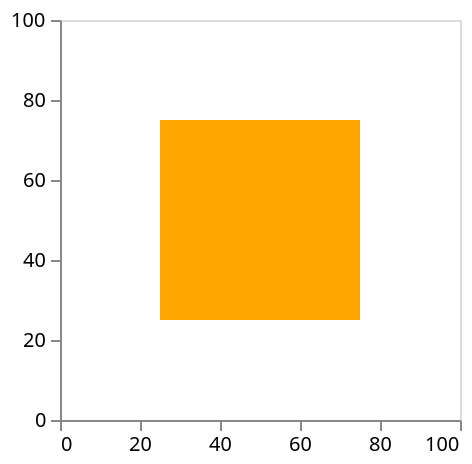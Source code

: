 {
  "$schema": "https://vega.github.io/schema/vega/v5.json",
  "description": "A scatterplot showing horsepower and miles per gallons for various cars.",
  "background": "white",
  "padding": 5,
  "width": 200,
  "height": 200,
  "style": "cell",
  "data": [{"name": "source_0", "values": [{}]}],
  "signals": [
    {
      "name": "x",
      "value": 25,
      "bind": {"input": "range", "min": 1, "max": 100, "step": 1}
    },
    {
      "name": "x2",
      "value": 75,
      "bind": {"input": "range", "min": 1, "max": 100, "step": 1}
    },
    {
      "name": "y",
      "value": 25,
      "bind": {"input": "range", "min": 1, "max": 100, "step": 1}
    },
    {
      "name": "y2",
      "value": 75,
      "bind": {"input": "range", "min": 1, "max": 100, "step": 1}
    },
    {
      "name": "cornerRadius",
      "value": 0,
      "bind": {"input": "range", "min": 0, "max": 50, "step": 1}
    }
  ],
  "marks": [
    {
      "name": "marks",
      "type": "rect",
      "style": ["rect"],
      "from": {"data": "source_0"},
      "encode": {
        "update": {
          "cornerRadius": {"signal": "cornerRadius"},
          "fill": {"value": "orange"},
          "x": {"scale": "x", "signal": "x"},
          "x2": {"scale": "x", "signal": "x2"},
          "y": {"scale": "y", "signal": "y"},
          "y2": {"scale": "y", "signal": "y2"}
        }
      }
    }
  ],
  "scales": [
    {
      "name": "x",
      "type": "linear",
      "domain": [0, 100],
      "range": [0, {"signal": "width"}],
      "zero": true
    },
    {
      "name": "y",
      "type": "linear",
      "domain": [0, 100],
      "range": [{"signal": "height"}, 0],
      "zero": true
    }
  ],
  "axes": [
    {
      "scale": "x",
      "orient": "bottom",
      "grid": false,
      "labelFlush": true,
      "labelOverlap": true,
      "tickCount": {"signal": "ceil(width/40)"},
      "zindex": 0
    },
    {
      "scale": "y",
      "orient": "left",
      "grid": false,
      "labelOverlap": true,
      "tickCount": {"signal": "ceil(height/40)"},
      "zindex": 0
    }
  ]
}
